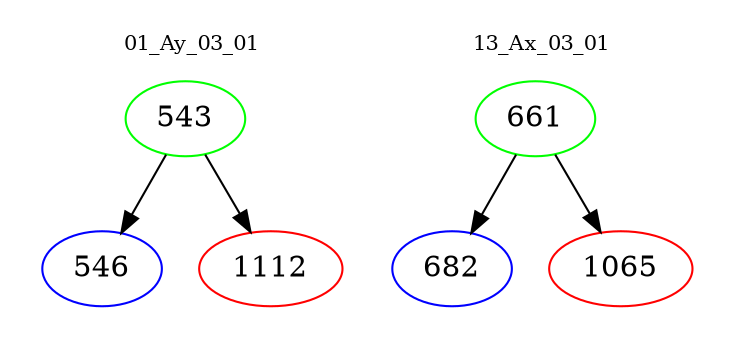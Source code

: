 digraph{
subgraph cluster_0 {
color = white
label = "01_Ay_03_01";
fontsize=10;
T0_543 [label="543", color="green"]
T0_543 -> T0_546 [color="black"]
T0_546 [label="546", color="blue"]
T0_543 -> T0_1112 [color="black"]
T0_1112 [label="1112", color="red"]
}
subgraph cluster_1 {
color = white
label = "13_Ax_03_01";
fontsize=10;
T1_661 [label="661", color="green"]
T1_661 -> T1_682 [color="black"]
T1_682 [label="682", color="blue"]
T1_661 -> T1_1065 [color="black"]
T1_1065 [label="1065", color="red"]
}
}
